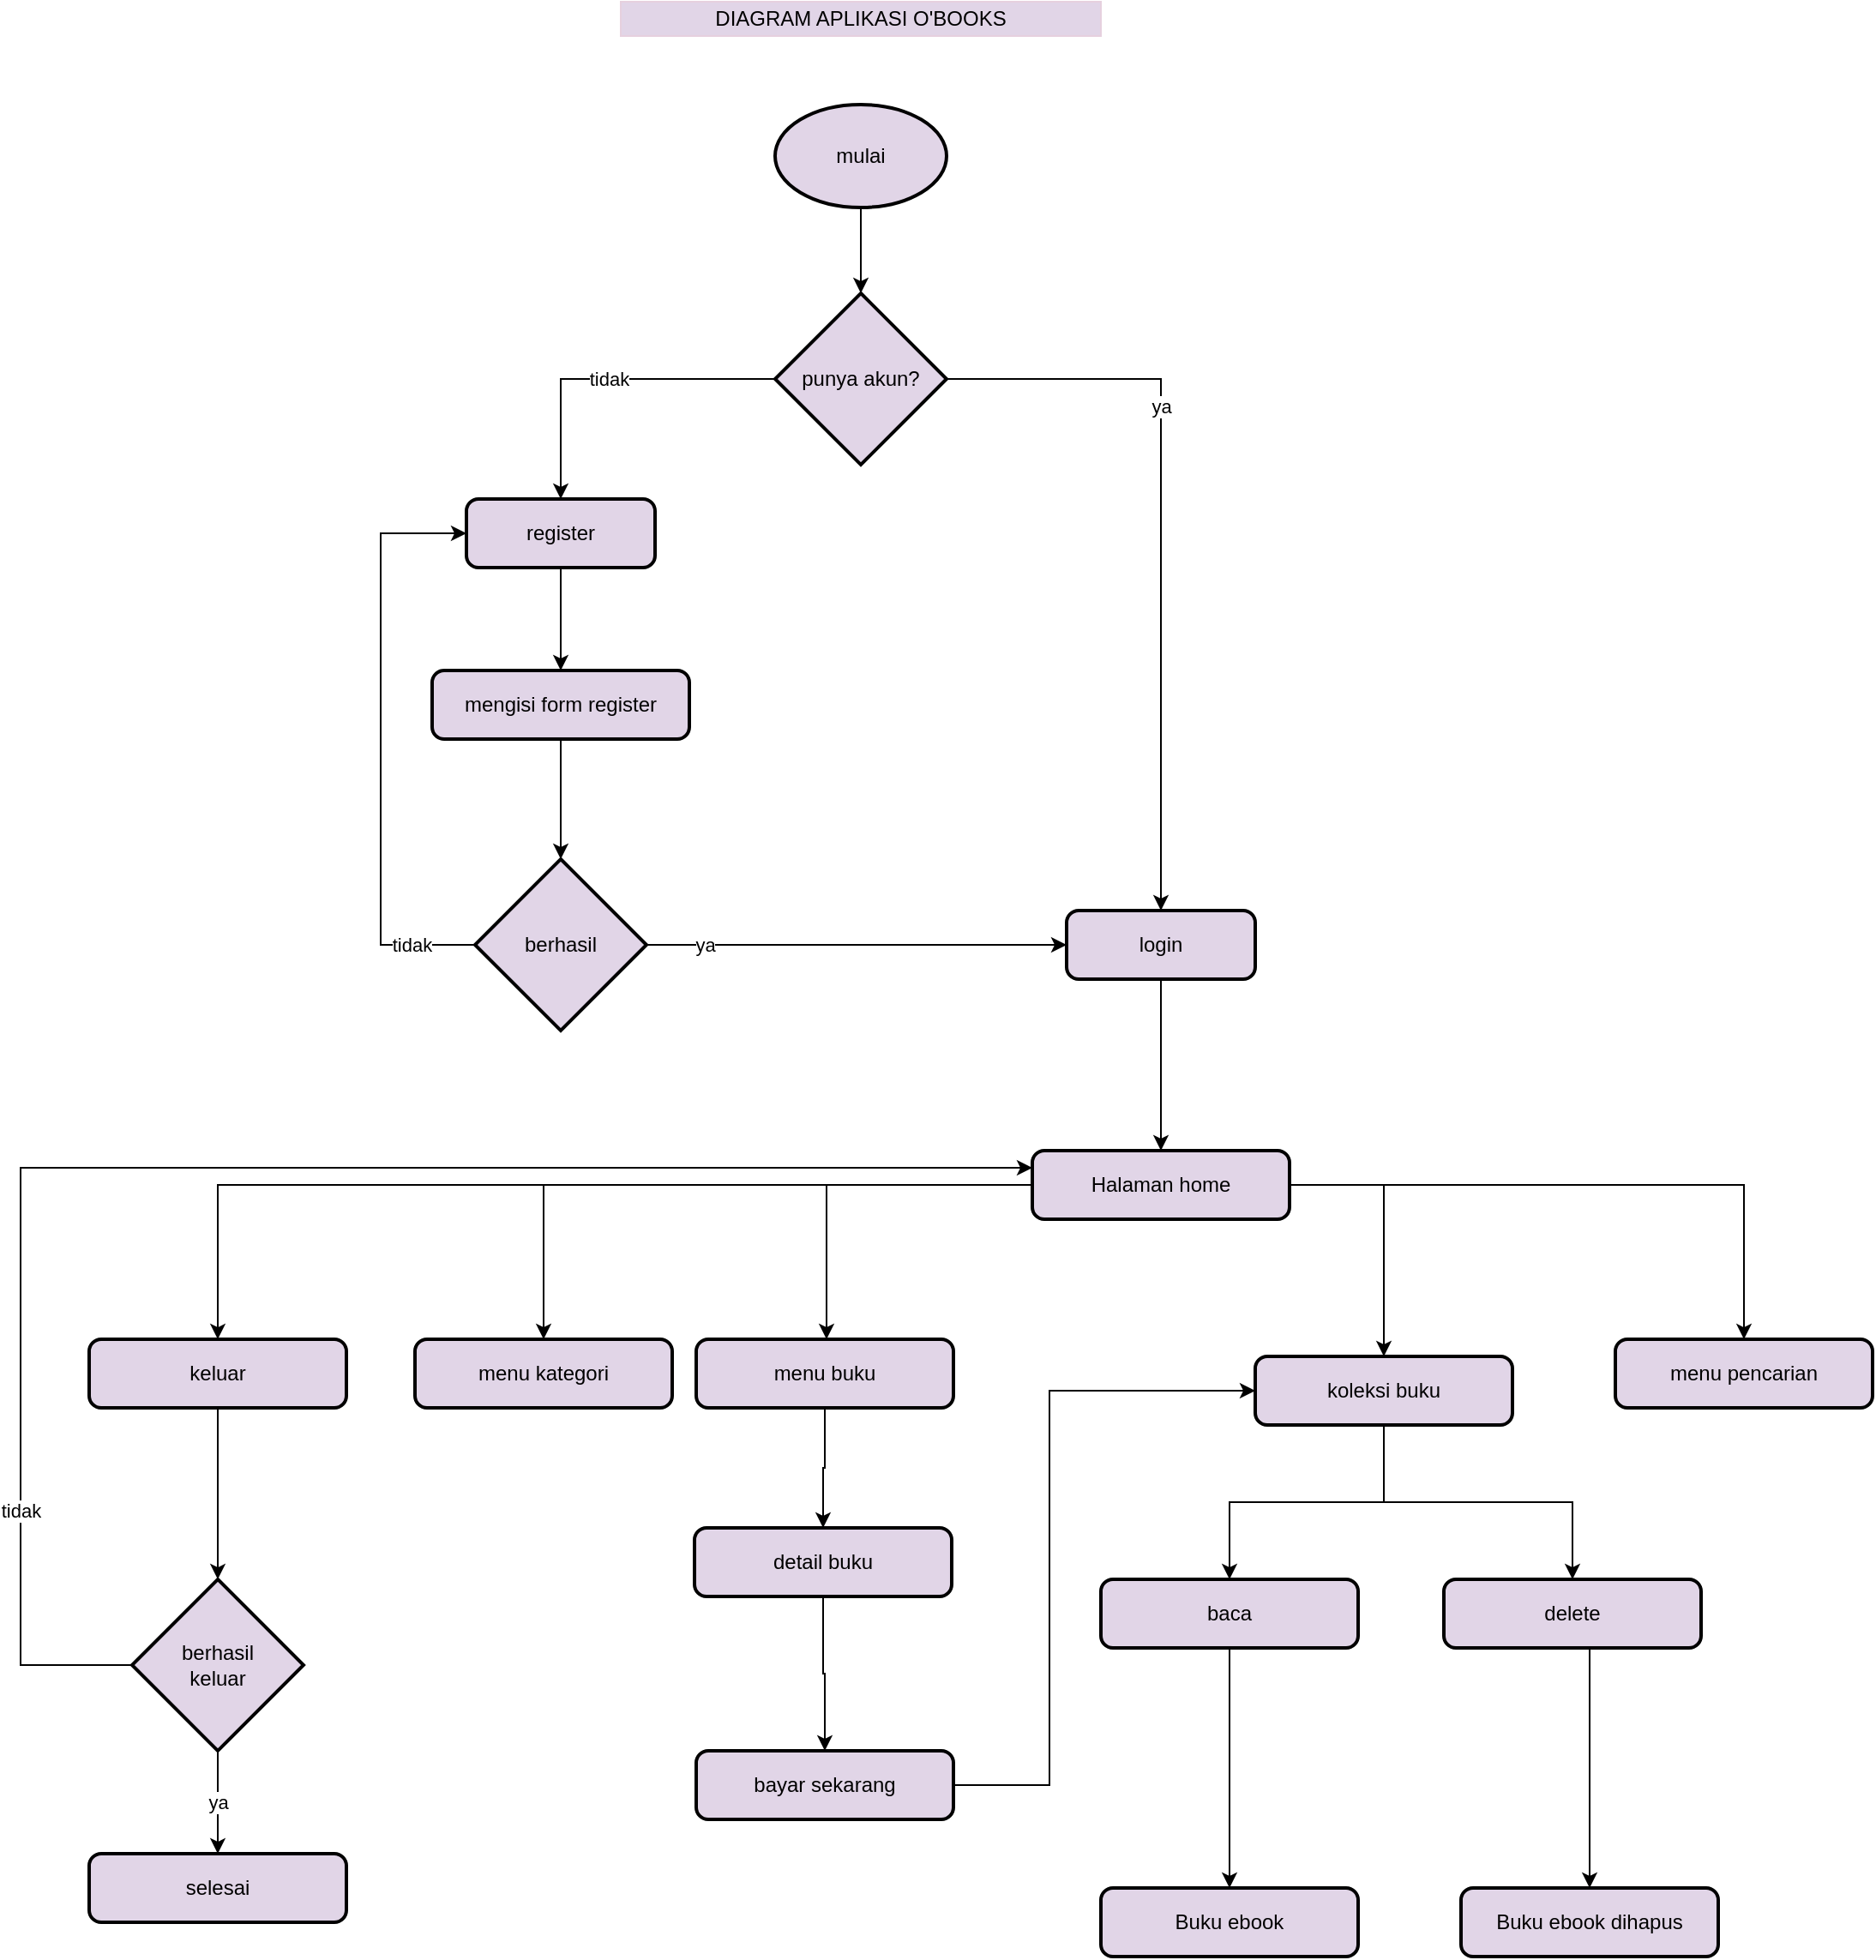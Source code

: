 <mxfile version="14.2.7" type="github">
  <diagram id="C5RBs43oDa-KdzZeNtuy" name="Page-1">
    <mxGraphModel dx="1460" dy="617" grid="1" gridSize="10" guides="1" tooltips="1" connect="1" arrows="1" fold="1" page="1" pageScale="1" pageWidth="827" pageHeight="1169" math="0" shadow="0">
      <root>
        <mxCell id="WIyWlLk6GJQsqaUBKTNV-0" />
        <mxCell id="WIyWlLk6GJQsqaUBKTNV-1" parent="WIyWlLk6GJQsqaUBKTNV-0" />
        <mxCell id="G6_0zJQFT2wZ6HUVoitr-0" value="DIAGRAM APLIKASI O&#39;BOOKS" style="text;html=1;strokeColor=#E6D0DE;fillColor=#E1D5E7;align=center;verticalAlign=middle;whiteSpace=wrap;rounded=0;" parent="WIyWlLk6GJQsqaUBKTNV-1" vertex="1">
          <mxGeometry x="370" y="20" width="280" height="20" as="geometry" />
        </mxCell>
        <mxCell id="G6_0zJQFT2wZ6HUVoitr-9" style="edgeStyle=orthogonalEdgeStyle;rounded=0;orthogonalLoop=1;jettySize=auto;html=1;entryX=0.5;entryY=0;entryDx=0;entryDy=0;entryPerimeter=0;" parent="WIyWlLk6GJQsqaUBKTNV-1" source="G6_0zJQFT2wZ6HUVoitr-2" target="G6_0zJQFT2wZ6HUVoitr-3" edge="1">
          <mxGeometry relative="1" as="geometry" />
        </mxCell>
        <mxCell id="G6_0zJQFT2wZ6HUVoitr-2" value="mulai" style="strokeWidth=2;html=1;shape=mxgraph.flowchart.start_1;whiteSpace=wrap;fillColor=#E1D5E7;" parent="WIyWlLk6GJQsqaUBKTNV-1" vertex="1">
          <mxGeometry x="460" y="80" width="100" height="60" as="geometry" />
        </mxCell>
        <mxCell id="G6_0zJQFT2wZ6HUVoitr-8" value="ya" style="edgeStyle=orthogonalEdgeStyle;rounded=0;orthogonalLoop=1;jettySize=auto;html=1;" parent="WIyWlLk6GJQsqaUBKTNV-1" source="G6_0zJQFT2wZ6HUVoitr-3" target="G6_0zJQFT2wZ6HUVoitr-6" edge="1">
          <mxGeometry x="-0.351" relative="1" as="geometry">
            <mxPoint as="offset" />
          </mxGeometry>
        </mxCell>
        <mxCell id="G6_0zJQFT2wZ6HUVoitr-15" value="tidak" style="edgeStyle=orthogonalEdgeStyle;rounded=0;orthogonalLoop=1;jettySize=auto;html=1;entryX=0.5;entryY=0;entryDx=0;entryDy=0;" parent="WIyWlLk6GJQsqaUBKTNV-1" source="G6_0zJQFT2wZ6HUVoitr-3" target="G6_0zJQFT2wZ6HUVoitr-4" edge="1">
          <mxGeometry relative="1" as="geometry" />
        </mxCell>
        <mxCell id="G6_0zJQFT2wZ6HUVoitr-3" value="punya akun?" style="strokeWidth=2;html=1;shape=mxgraph.flowchart.decision;whiteSpace=wrap;fillColor=#E1D5E7;" parent="WIyWlLk6GJQsqaUBKTNV-1" vertex="1">
          <mxGeometry x="460" y="190" width="100" height="100" as="geometry" />
        </mxCell>
        <mxCell id="G6_0zJQFT2wZ6HUVoitr-14" style="edgeStyle=orthogonalEdgeStyle;rounded=0;orthogonalLoop=1;jettySize=auto;html=1;entryX=0.5;entryY=0;entryDx=0;entryDy=0;" parent="WIyWlLk6GJQsqaUBKTNV-1" source="G6_0zJQFT2wZ6HUVoitr-4" target="G6_0zJQFT2wZ6HUVoitr-13" edge="1">
          <mxGeometry relative="1" as="geometry" />
        </mxCell>
        <mxCell id="G6_0zJQFT2wZ6HUVoitr-4" value="register" style="rounded=1;whiteSpace=wrap;html=1;absoluteArcSize=1;arcSize=14;strokeWidth=2;fillColor=#E1D5E7;" parent="WIyWlLk6GJQsqaUBKTNV-1" vertex="1">
          <mxGeometry x="280" y="310" width="110" height="40" as="geometry" />
        </mxCell>
        <mxCell id="G6_0zJQFT2wZ6HUVoitr-11" style="edgeStyle=orthogonalEdgeStyle;rounded=0;orthogonalLoop=1;jettySize=auto;html=1;" parent="WIyWlLk6GJQsqaUBKTNV-1" source="G6_0zJQFT2wZ6HUVoitr-6" edge="1">
          <mxGeometry relative="1" as="geometry">
            <mxPoint x="685" y="690" as="targetPoint" />
          </mxGeometry>
        </mxCell>
        <mxCell id="G6_0zJQFT2wZ6HUVoitr-6" value="login" style="rounded=1;whiteSpace=wrap;html=1;absoluteArcSize=1;arcSize=14;strokeWidth=2;fillColor=#E1D5E7;" parent="WIyWlLk6GJQsqaUBKTNV-1" vertex="1">
          <mxGeometry x="630" y="550" width="110" height="40" as="geometry" />
        </mxCell>
        <mxCell id="G6_0zJQFT2wZ6HUVoitr-17" style="edgeStyle=orthogonalEdgeStyle;rounded=0;orthogonalLoop=1;jettySize=auto;html=1;entryX=0.5;entryY=0;entryDx=0;entryDy=0;entryPerimeter=0;" parent="WIyWlLk6GJQsqaUBKTNV-1" source="G6_0zJQFT2wZ6HUVoitr-13" target="G6_0zJQFT2wZ6HUVoitr-16" edge="1">
          <mxGeometry relative="1" as="geometry" />
        </mxCell>
        <mxCell id="G6_0zJQFT2wZ6HUVoitr-13" value="mengisi form register" style="rounded=1;whiteSpace=wrap;html=1;absoluteArcSize=1;arcSize=14;strokeWidth=2;fillColor=#E1D5E7;" parent="WIyWlLk6GJQsqaUBKTNV-1" vertex="1">
          <mxGeometry x="260" y="410" width="150" height="40" as="geometry" />
        </mxCell>
        <mxCell id="G6_0zJQFT2wZ6HUVoitr-18" value="ya" style="edgeStyle=orthogonalEdgeStyle;rounded=0;orthogonalLoop=1;jettySize=auto;html=1;entryX=0;entryY=0.5;entryDx=0;entryDy=0;" parent="WIyWlLk6GJQsqaUBKTNV-1" source="G6_0zJQFT2wZ6HUVoitr-16" target="G6_0zJQFT2wZ6HUVoitr-6" edge="1">
          <mxGeometry x="-0.726" relative="1" as="geometry">
            <mxPoint as="offset" />
          </mxGeometry>
        </mxCell>
        <mxCell id="G6_0zJQFT2wZ6HUVoitr-21" value="tidak" style="edgeStyle=orthogonalEdgeStyle;rounded=0;orthogonalLoop=1;jettySize=auto;html=1;entryX=0;entryY=0.5;entryDx=0;entryDy=0;" parent="WIyWlLk6GJQsqaUBKTNV-1" source="G6_0zJQFT2wZ6HUVoitr-16" target="G6_0zJQFT2wZ6HUVoitr-4" edge="1">
          <mxGeometry x="-0.785" relative="1" as="geometry">
            <Array as="points">
              <mxPoint x="230" y="570" />
              <mxPoint x="230" y="330" />
            </Array>
            <mxPoint as="offset" />
          </mxGeometry>
        </mxCell>
        <mxCell id="G6_0zJQFT2wZ6HUVoitr-16" value="berhasil" style="strokeWidth=2;html=1;shape=mxgraph.flowchart.decision;whiteSpace=wrap;fillColor=#E1D5E7;" parent="WIyWlLk6GJQsqaUBKTNV-1" vertex="1">
          <mxGeometry x="285" y="520" width="100" height="100" as="geometry" />
        </mxCell>
        <mxCell id="l2v9gZ2WLSmLGQVCRr6r-14" style="edgeStyle=orthogonalEdgeStyle;rounded=0;orthogonalLoop=1;jettySize=auto;html=1;" parent="WIyWlLk6GJQsqaUBKTNV-1" source="l2v9gZ2WLSmLGQVCRr6r-0" target="l2v9gZ2WLSmLGQVCRr6r-2" edge="1">
          <mxGeometry relative="1" as="geometry" />
        </mxCell>
        <mxCell id="l2v9gZ2WLSmLGQVCRr6r-15" style="edgeStyle=orthogonalEdgeStyle;rounded=0;orthogonalLoop=1;jettySize=auto;html=1;" parent="WIyWlLk6GJQsqaUBKTNV-1" source="l2v9gZ2WLSmLGQVCRr6r-0" target="l2v9gZ2WLSmLGQVCRr6r-3" edge="1">
          <mxGeometry relative="1" as="geometry">
            <Array as="points">
              <mxPoint x="490" y="710" />
            </Array>
          </mxGeometry>
        </mxCell>
        <mxCell id="l2v9gZ2WLSmLGQVCRr6r-18" style="edgeStyle=orthogonalEdgeStyle;rounded=0;orthogonalLoop=1;jettySize=auto;html=1;" parent="WIyWlLk6GJQsqaUBKTNV-1" source="l2v9gZ2WLSmLGQVCRr6r-0" target="l2v9gZ2WLSmLGQVCRr6r-5" edge="1">
          <mxGeometry relative="1" as="geometry" />
        </mxCell>
        <mxCell id="l2v9gZ2WLSmLGQVCRr6r-20" style="edgeStyle=orthogonalEdgeStyle;rounded=0;orthogonalLoop=1;jettySize=auto;html=1;" parent="WIyWlLk6GJQsqaUBKTNV-1" source="l2v9gZ2WLSmLGQVCRr6r-0" target="l2v9gZ2WLSmLGQVCRr6r-19" edge="1">
          <mxGeometry relative="1" as="geometry">
            <Array as="points">
              <mxPoint x="135" y="710" />
            </Array>
          </mxGeometry>
        </mxCell>
        <mxCell id="Imt1Ud9fIzIH2wT_U_Fw-28" style="edgeStyle=orthogonalEdgeStyle;rounded=0;orthogonalLoop=1;jettySize=auto;html=1;entryX=0.5;entryY=0;entryDx=0;entryDy=0;" edge="1" parent="WIyWlLk6GJQsqaUBKTNV-1" source="l2v9gZ2WLSmLGQVCRr6r-0" target="Imt1Ud9fIzIH2wT_U_Fw-10">
          <mxGeometry relative="1" as="geometry">
            <Array as="points">
              <mxPoint x="815" y="710" />
            </Array>
          </mxGeometry>
        </mxCell>
        <mxCell id="l2v9gZ2WLSmLGQVCRr6r-0" value="Halaman home " style="rounded=1;whiteSpace=wrap;html=1;absoluteArcSize=1;arcSize=14;strokeWidth=2;fillColor=#E1D5E7;" parent="WIyWlLk6GJQsqaUBKTNV-1" vertex="1">
          <mxGeometry x="610" y="690" width="150" height="40" as="geometry" />
        </mxCell>
        <mxCell id="l2v9gZ2WLSmLGQVCRr6r-2" value="menu kategori" style="rounded=1;whiteSpace=wrap;html=1;absoluteArcSize=1;arcSize=14;strokeWidth=2;fillColor=#E1D5E7;" parent="WIyWlLk6GJQsqaUBKTNV-1" vertex="1">
          <mxGeometry x="250" y="800" width="150" height="40" as="geometry" />
        </mxCell>
        <mxCell id="Imt1Ud9fIzIH2wT_U_Fw-2" style="edgeStyle=orthogonalEdgeStyle;rounded=0;orthogonalLoop=1;jettySize=auto;html=1;entryX=0.5;entryY=0;entryDx=0;entryDy=0;" edge="1" parent="WIyWlLk6GJQsqaUBKTNV-1" source="l2v9gZ2WLSmLGQVCRr6r-3" target="l2v9gZ2WLSmLGQVCRr6r-6">
          <mxGeometry relative="1" as="geometry" />
        </mxCell>
        <mxCell id="l2v9gZ2WLSmLGQVCRr6r-3" value="menu buku" style="rounded=1;whiteSpace=wrap;html=1;absoluteArcSize=1;arcSize=14;strokeWidth=2;fillColor=#E1D5E7;" parent="WIyWlLk6GJQsqaUBKTNV-1" vertex="1">
          <mxGeometry x="414" y="800" width="150" height="40" as="geometry" />
        </mxCell>
        <mxCell id="l2v9gZ2WLSmLGQVCRr6r-5" value="menu pencarian" style="rounded=1;whiteSpace=wrap;html=1;absoluteArcSize=1;arcSize=14;strokeWidth=2;fillColor=#E1D5E7;" parent="WIyWlLk6GJQsqaUBKTNV-1" vertex="1">
          <mxGeometry x="950" y="800" width="150" height="40" as="geometry" />
        </mxCell>
        <mxCell id="Imt1Ud9fIzIH2wT_U_Fw-8" style="edgeStyle=orthogonalEdgeStyle;rounded=0;orthogonalLoop=1;jettySize=auto;html=1;" edge="1" parent="WIyWlLk6GJQsqaUBKTNV-1" source="l2v9gZ2WLSmLGQVCRr6r-6" target="Imt1Ud9fIzIH2wT_U_Fw-7">
          <mxGeometry relative="1" as="geometry" />
        </mxCell>
        <mxCell id="l2v9gZ2WLSmLGQVCRr6r-6" value="detail buku" style="rounded=1;whiteSpace=wrap;html=1;absoluteArcSize=1;arcSize=14;strokeWidth=2;fillColor=#E1D5E7;" parent="WIyWlLk6GJQsqaUBKTNV-1" vertex="1">
          <mxGeometry x="413" y="910" width="150" height="40" as="geometry" />
        </mxCell>
        <mxCell id="l2v9gZ2WLSmLGQVCRr6r-22" style="edgeStyle=orthogonalEdgeStyle;rounded=0;orthogonalLoop=1;jettySize=auto;html=1;" parent="WIyWlLk6GJQsqaUBKTNV-1" source="l2v9gZ2WLSmLGQVCRr6r-19" target="l2v9gZ2WLSmLGQVCRr6r-21" edge="1">
          <mxGeometry relative="1" as="geometry" />
        </mxCell>
        <mxCell id="l2v9gZ2WLSmLGQVCRr6r-19" value="keluar" style="rounded=1;whiteSpace=wrap;html=1;absoluteArcSize=1;arcSize=14;strokeWidth=2;fillColor=#E1D5E7;" parent="WIyWlLk6GJQsqaUBKTNV-1" vertex="1">
          <mxGeometry x="60" y="800" width="150" height="40" as="geometry" />
        </mxCell>
        <mxCell id="l2v9gZ2WLSmLGQVCRr6r-24" value="ya" style="edgeStyle=orthogonalEdgeStyle;rounded=0;orthogonalLoop=1;jettySize=auto;html=1;entryX=0.5;entryY=0;entryDx=0;entryDy=0;" parent="WIyWlLk6GJQsqaUBKTNV-1" source="l2v9gZ2WLSmLGQVCRr6r-21" target="l2v9gZ2WLSmLGQVCRr6r-23" edge="1">
          <mxGeometry relative="1" as="geometry" />
        </mxCell>
        <mxCell id="l2v9gZ2WLSmLGQVCRr6r-25" value="tidak" style="edgeStyle=orthogonalEdgeStyle;rounded=0;orthogonalLoop=1;jettySize=auto;html=1;" parent="WIyWlLk6GJQsqaUBKTNV-1" source="l2v9gZ2WLSmLGQVCRr6r-21" target="l2v9gZ2WLSmLGQVCRr6r-0" edge="1">
          <mxGeometry x="-0.672" relative="1" as="geometry">
            <Array as="points">
              <mxPoint x="20" y="990" />
              <mxPoint x="20" y="700" />
            </Array>
            <mxPoint as="offset" />
          </mxGeometry>
        </mxCell>
        <mxCell id="l2v9gZ2WLSmLGQVCRr6r-21" value="&lt;div&gt;berhasil &lt;br&gt;&lt;/div&gt;&lt;div&gt;keluar&lt;/div&gt;" style="strokeWidth=2;html=1;shape=mxgraph.flowchart.decision;whiteSpace=wrap;fillColor=#E1D5E7;" parent="WIyWlLk6GJQsqaUBKTNV-1" vertex="1">
          <mxGeometry x="85" y="940" width="100" height="100" as="geometry" />
        </mxCell>
        <mxCell id="l2v9gZ2WLSmLGQVCRr6r-23" value="selesai" style="rounded=1;whiteSpace=wrap;html=1;absoluteArcSize=1;arcSize=14;strokeWidth=2;fillColor=#E1D5E7;" parent="WIyWlLk6GJQsqaUBKTNV-1" vertex="1">
          <mxGeometry x="60" y="1100" width="150" height="40" as="geometry" />
        </mxCell>
        <mxCell id="l2v9gZ2WLSmLGQVCRr6r-27" value="Buku ebook" style="rounded=1;whiteSpace=wrap;html=1;absoluteArcSize=1;arcSize=14;strokeWidth=2;fillColor=#E1D5E7;" parent="WIyWlLk6GJQsqaUBKTNV-1" vertex="1">
          <mxGeometry x="650" y="1120" width="150" height="40" as="geometry" />
        </mxCell>
        <mxCell id="Imt1Ud9fIzIH2wT_U_Fw-21" style="edgeStyle=orthogonalEdgeStyle;rounded=0;orthogonalLoop=1;jettySize=auto;html=1;" edge="1" parent="WIyWlLk6GJQsqaUBKTNV-1" source="Imt1Ud9fIzIH2wT_U_Fw-7" target="Imt1Ud9fIzIH2wT_U_Fw-10">
          <mxGeometry relative="1" as="geometry">
            <Array as="points">
              <mxPoint x="620" y="1060" />
              <mxPoint x="620" y="830" />
            </Array>
          </mxGeometry>
        </mxCell>
        <mxCell id="Imt1Ud9fIzIH2wT_U_Fw-7" value="bayar sekarang" style="rounded=1;whiteSpace=wrap;html=1;absoluteArcSize=1;arcSize=14;strokeWidth=2;fillColor=#E1D5E7;" vertex="1" parent="WIyWlLk6GJQsqaUBKTNV-1">
          <mxGeometry x="414" y="1040" width="150" height="40" as="geometry" />
        </mxCell>
        <mxCell id="Imt1Ud9fIzIH2wT_U_Fw-27" style="edgeStyle=orthogonalEdgeStyle;rounded=0;orthogonalLoop=1;jettySize=auto;html=1;entryX=0.5;entryY=0;entryDx=0;entryDy=0;" edge="1" parent="WIyWlLk6GJQsqaUBKTNV-1" source="Imt1Ud9fIzIH2wT_U_Fw-10" target="Imt1Ud9fIzIH2wT_U_Fw-25">
          <mxGeometry relative="1" as="geometry" />
        </mxCell>
        <mxCell id="Imt1Ud9fIzIH2wT_U_Fw-29" style="edgeStyle=orthogonalEdgeStyle;rounded=0;orthogonalLoop=1;jettySize=auto;html=1;entryX=0.5;entryY=0;entryDx=0;entryDy=0;" edge="1" parent="WIyWlLk6GJQsqaUBKTNV-1" source="Imt1Ud9fIzIH2wT_U_Fw-10" target="Imt1Ud9fIzIH2wT_U_Fw-26">
          <mxGeometry relative="1" as="geometry" />
        </mxCell>
        <mxCell id="Imt1Ud9fIzIH2wT_U_Fw-10" value="koleksi buku" style="rounded=1;whiteSpace=wrap;html=1;absoluteArcSize=1;arcSize=14;strokeWidth=2;fillColor=#E1D5E7;" vertex="1" parent="WIyWlLk6GJQsqaUBKTNV-1">
          <mxGeometry x="740" y="810" width="150" height="40" as="geometry" />
        </mxCell>
        <mxCell id="Imt1Ud9fIzIH2wT_U_Fw-30" style="edgeStyle=orthogonalEdgeStyle;rounded=0;orthogonalLoop=1;jettySize=auto;html=1;entryX=0.5;entryY=0;entryDx=0;entryDy=0;" edge="1" parent="WIyWlLk6GJQsqaUBKTNV-1" source="Imt1Ud9fIzIH2wT_U_Fw-25" target="l2v9gZ2WLSmLGQVCRr6r-27">
          <mxGeometry relative="1" as="geometry" />
        </mxCell>
        <mxCell id="Imt1Ud9fIzIH2wT_U_Fw-25" value="baca" style="rounded=1;whiteSpace=wrap;html=1;absoluteArcSize=1;arcSize=14;strokeWidth=2;fillColor=#E1D5E7;" vertex="1" parent="WIyWlLk6GJQsqaUBKTNV-1">
          <mxGeometry x="650" y="940" width="150" height="40" as="geometry" />
        </mxCell>
        <mxCell id="Imt1Ud9fIzIH2wT_U_Fw-34" style="edgeStyle=orthogonalEdgeStyle;rounded=0;orthogonalLoop=1;jettySize=auto;html=1;entryX=0.5;entryY=0;entryDx=0;entryDy=0;" edge="1" parent="WIyWlLk6GJQsqaUBKTNV-1" source="Imt1Ud9fIzIH2wT_U_Fw-26" target="Imt1Ud9fIzIH2wT_U_Fw-33">
          <mxGeometry relative="1" as="geometry">
            <Array as="points">
              <mxPoint x="935" y="1030" />
              <mxPoint x="935" y="1030" />
            </Array>
          </mxGeometry>
        </mxCell>
        <mxCell id="Imt1Ud9fIzIH2wT_U_Fw-26" value="delete" style="rounded=1;whiteSpace=wrap;html=1;absoluteArcSize=1;arcSize=14;strokeWidth=2;fillColor=#E1D5E7;" vertex="1" parent="WIyWlLk6GJQsqaUBKTNV-1">
          <mxGeometry x="850" y="940" width="150" height="40" as="geometry" />
        </mxCell>
        <mxCell id="Imt1Ud9fIzIH2wT_U_Fw-33" value="Buku ebook dihapus" style="rounded=1;whiteSpace=wrap;html=1;absoluteArcSize=1;arcSize=14;strokeWidth=2;fillColor=#E1D5E7;" vertex="1" parent="WIyWlLk6GJQsqaUBKTNV-1">
          <mxGeometry x="860" y="1120" width="150" height="40" as="geometry" />
        </mxCell>
      </root>
    </mxGraphModel>
  </diagram>
</mxfile>

